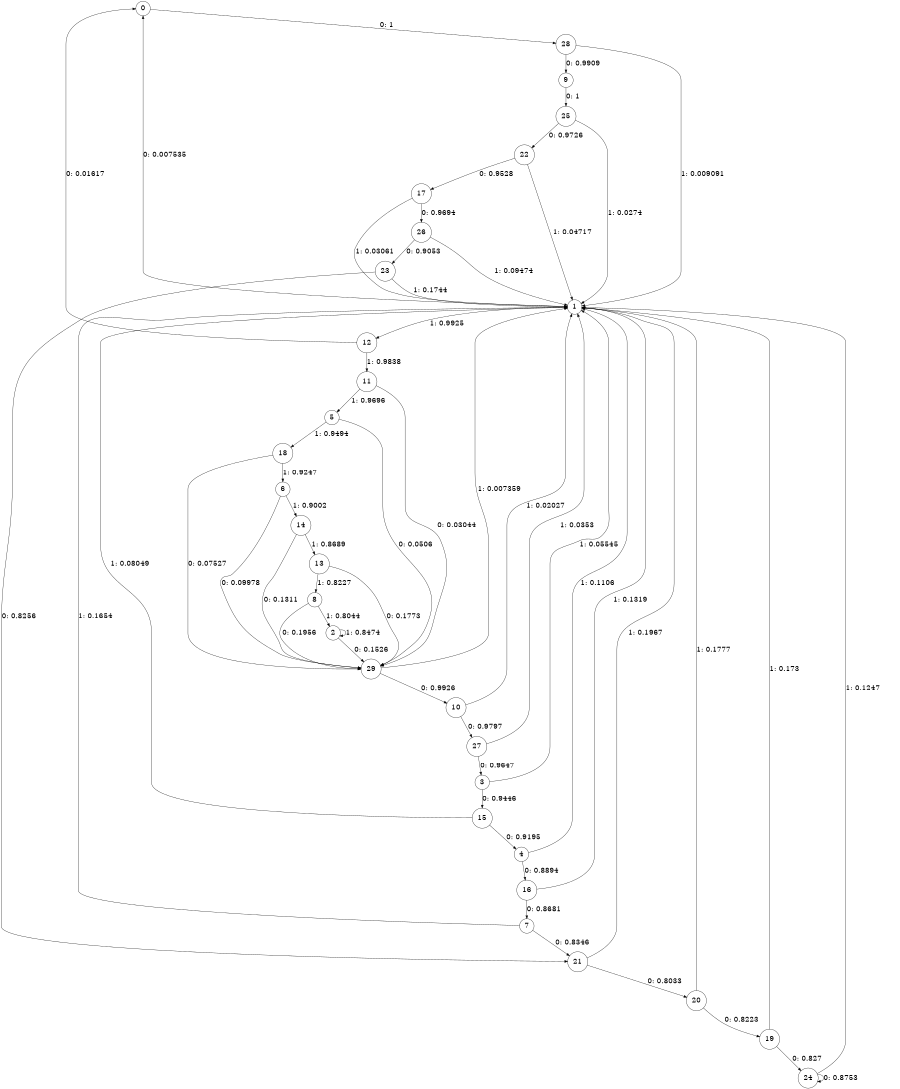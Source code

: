 digraph "ch1_face_source_L12" {
size = "6,8.5";
ratio = "fill";
node [shape = circle];
node [fontsize = 24];
edge [fontsize = 24];
0 -> 28 [label = "0: 1        "];
1 -> 0 [label = "0: 0.007535  "];
1 -> 12 [label = "1: 0.9925   "];
2 -> 29 [label = "0: 0.1526   "];
2 -> 2 [label = "1: 0.8474   "];
3 -> 15 [label = "0: 0.9446   "];
3 -> 1 [label = "1: 0.05545  "];
4 -> 16 [label = "0: 0.8894   "];
4 -> 1 [label = "1: 0.1106   "];
5 -> 29 [label = "0: 0.0506   "];
5 -> 18 [label = "1: 0.9494   "];
6 -> 29 [label = "0: 0.09978  "];
6 -> 14 [label = "1: 0.9002   "];
7 -> 21 [label = "0: 0.8346   "];
7 -> 1 [label = "1: 0.1654   "];
8 -> 29 [label = "0: 0.1956   "];
8 -> 2 [label = "1: 0.8044   "];
9 -> 25 [label = "0: 1        "];
10 -> 27 [label = "0: 0.9797   "];
10 -> 1 [label = "1: 0.02027  "];
11 -> 29 [label = "0: 0.03044  "];
11 -> 5 [label = "1: 0.9696   "];
12 -> 0 [label = "0: 0.01617  "];
12 -> 11 [label = "1: 0.9838   "];
13 -> 29 [label = "0: 0.1773   "];
13 -> 8 [label = "1: 0.8227   "];
14 -> 29 [label = "0: 0.1311   "];
14 -> 13 [label = "1: 0.8689   "];
15 -> 4 [label = "0: 0.9195   "];
15 -> 1 [label = "1: 0.08049  "];
16 -> 7 [label = "0: 0.8681   "];
16 -> 1 [label = "1: 0.1319   "];
17 -> 26 [label = "0: 0.9694   "];
17 -> 1 [label = "1: 0.03061  "];
18 -> 29 [label = "0: 0.07527  "];
18 -> 6 [label = "1: 0.9247   "];
19 -> 24 [label = "0: 0.827    "];
19 -> 1 [label = "1: 0.173    "];
20 -> 19 [label = "0: 0.8223   "];
20 -> 1 [label = "1: 0.1777   "];
21 -> 20 [label = "0: 0.8033   "];
21 -> 1 [label = "1: 0.1967   "];
22 -> 17 [label = "0: 0.9528   "];
22 -> 1 [label = "1: 0.04717  "];
23 -> 21 [label = "0: 0.8256   "];
23 -> 1 [label = "1: 0.1744   "];
24 -> 24 [label = "0: 0.8753   "];
24 -> 1 [label = "1: 0.1247   "];
25 -> 22 [label = "0: 0.9726   "];
25 -> 1 [label = "1: 0.0274   "];
26 -> 23 [label = "0: 0.9053   "];
26 -> 1 [label = "1: 0.09474  "];
27 -> 3 [label = "0: 0.9647   "];
27 -> 1 [label = "1: 0.0353   "];
28 -> 9 [label = "0: 0.9909   "];
28 -> 1 [label = "1: 0.009091  "];
29 -> 10 [label = "0: 0.9926   "];
29 -> 1 [label = "1: 0.007359  "];
}